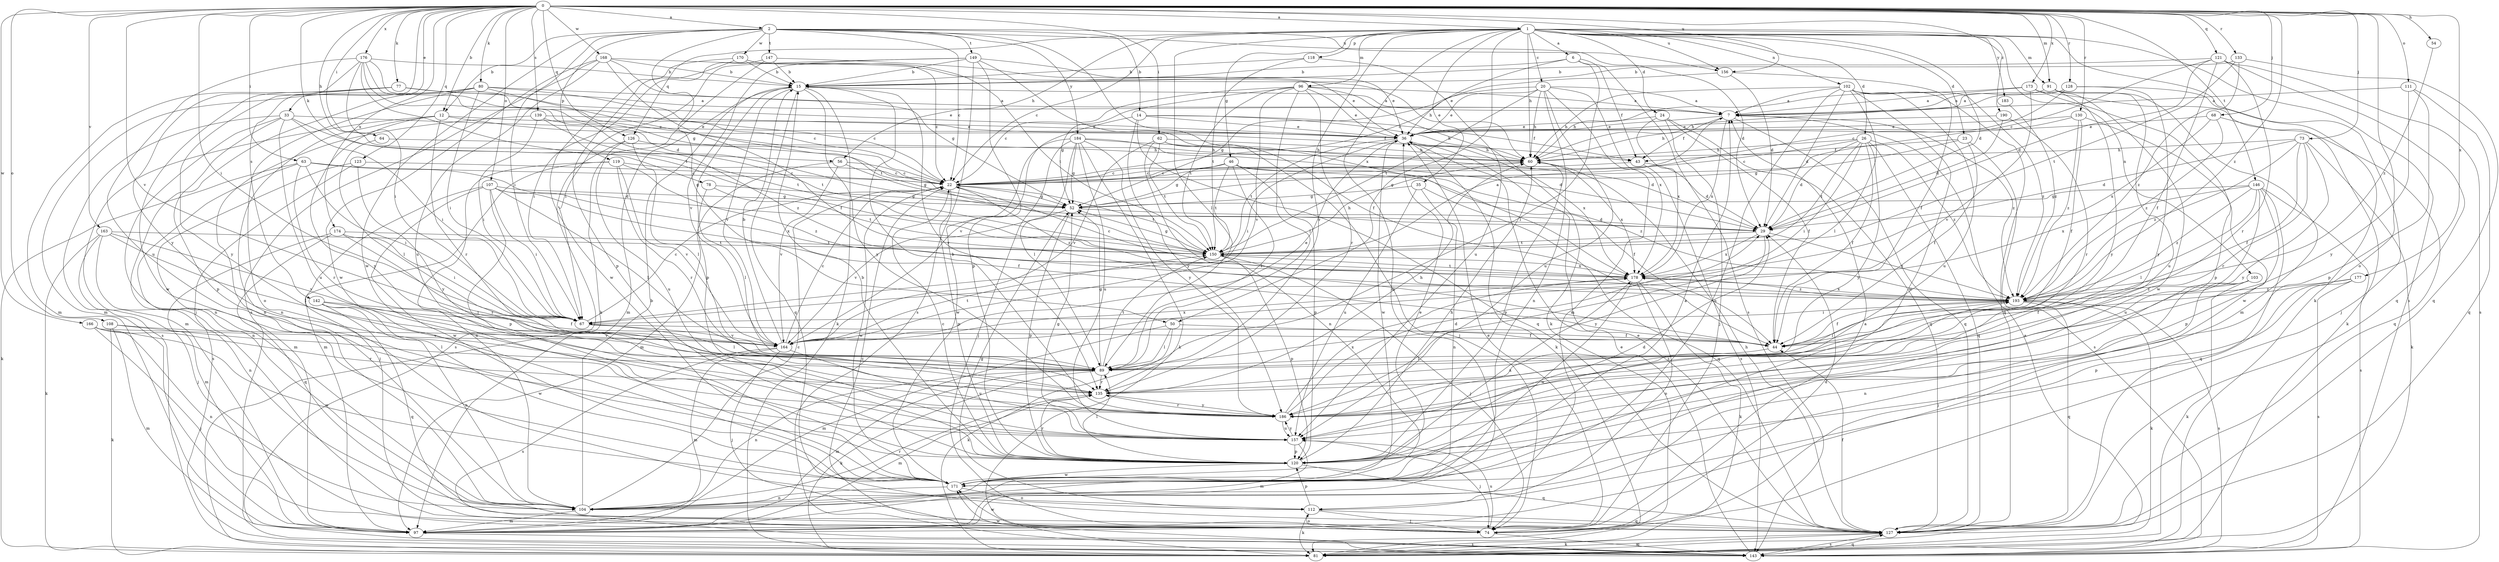 strict digraph  {
0;
1;
2;
6;
7;
12;
14;
15;
20;
22;
23;
24;
26;
29;
33;
35;
36;
43;
44;
46;
50;
52;
54;
56;
60;
62;
63;
64;
67;
68;
73;
74;
77;
78;
80;
81;
89;
91;
96;
97;
102;
103;
104;
107;
108;
111;
112;
118;
119;
120;
121;
123;
126;
127;
128;
130;
133;
135;
139;
142;
143;
146;
147;
149;
150;
156;
157;
163;
164;
166;
168;
170;
171;
173;
174;
176;
177;
178;
183;
184;
186;
190;
193;
0 -> 1  [label=a];
0 -> 2  [label=a];
0 -> 12  [label=b];
0 -> 33  [label=e];
0 -> 54  [label=h];
0 -> 56  [label=h];
0 -> 62  [label=i];
0 -> 63  [label=i];
0 -> 64  [label=i];
0 -> 67  [label=i];
0 -> 68  [label=j];
0 -> 73  [label=j];
0 -> 77  [label=k];
0 -> 78  [label=k];
0 -> 80  [label=k];
0 -> 91  [label=m];
0 -> 107  [label=o];
0 -> 108  [label=o];
0 -> 111  [label=o];
0 -> 112  [label=o];
0 -> 121  [label=q];
0 -> 123  [label=q];
0 -> 126  [label=q];
0 -> 128  [label=r];
0 -> 130  [label=r];
0 -> 133  [label=r];
0 -> 139  [label=s];
0 -> 142  [label=s];
0 -> 146  [label=t];
0 -> 156  [label=u];
0 -> 163  [label=v];
0 -> 164  [label=v];
0 -> 166  [label=w];
0 -> 168  [label=w];
0 -> 173  [label=x];
0 -> 174  [label=x];
0 -> 176  [label=x];
0 -> 177  [label=x];
0 -> 190  [label=z];
0 -> 193  [label=z];
1 -> 6  [label=a];
1 -> 20  [label=c];
1 -> 22  [label=c];
1 -> 23  [label=d];
1 -> 24  [label=d];
1 -> 26  [label=d];
1 -> 29  [label=d];
1 -> 35  [label=e];
1 -> 46  [label=g];
1 -> 50  [label=g];
1 -> 56  [label=h];
1 -> 60  [label=h];
1 -> 81  [label=k];
1 -> 89  [label=l];
1 -> 91  [label=m];
1 -> 96  [label=m];
1 -> 97  [label=m];
1 -> 102  [label=n];
1 -> 103  [label=n];
1 -> 118  [label=p];
1 -> 126  [label=q];
1 -> 135  [label=r];
1 -> 143  [label=s];
1 -> 156  [label=u];
1 -> 183  [label=y];
2 -> 12  [label=b];
2 -> 14  [label=b];
2 -> 22  [label=c];
2 -> 29  [label=d];
2 -> 50  [label=g];
2 -> 67  [label=i];
2 -> 119  [label=p];
2 -> 147  [label=t];
2 -> 149  [label=t];
2 -> 156  [label=u];
2 -> 170  [label=w];
2 -> 171  [label=w];
2 -> 178  [label=x];
2 -> 184  [label=y];
6 -> 15  [label=b];
6 -> 36  [label=e];
6 -> 43  [label=f];
6 -> 89  [label=l];
6 -> 143  [label=s];
7 -> 36  [label=e];
7 -> 43  [label=f];
7 -> 127  [label=q];
7 -> 178  [label=x];
7 -> 193  [label=z];
12 -> 36  [label=e];
12 -> 43  [label=f];
12 -> 97  [label=m];
12 -> 104  [label=n];
12 -> 135  [label=r];
12 -> 186  [label=y];
14 -> 36  [label=e];
14 -> 43  [label=f];
14 -> 60  [label=h];
14 -> 127  [label=q];
14 -> 164  [label=v];
14 -> 186  [label=y];
15 -> 7  [label=a];
15 -> 81  [label=k];
15 -> 97  [label=m];
15 -> 120  [label=p];
15 -> 127  [label=q];
15 -> 135  [label=r];
15 -> 164  [label=v];
15 -> 186  [label=y];
20 -> 7  [label=a];
20 -> 36  [label=e];
20 -> 52  [label=g];
20 -> 60  [label=h];
20 -> 97  [label=m];
20 -> 104  [label=n];
20 -> 150  [label=t];
20 -> 157  [label=u];
20 -> 178  [label=x];
22 -> 52  [label=g];
22 -> 120  [label=p];
22 -> 150  [label=t];
22 -> 171  [label=w];
22 -> 193  [label=z];
23 -> 43  [label=f];
23 -> 44  [label=f];
23 -> 52  [label=g];
23 -> 143  [label=s];
24 -> 36  [label=e];
24 -> 44  [label=f];
24 -> 74  [label=j];
24 -> 127  [label=q];
24 -> 178  [label=x];
26 -> 22  [label=c];
26 -> 29  [label=d];
26 -> 44  [label=f];
26 -> 60  [label=h];
26 -> 67  [label=i];
26 -> 127  [label=q];
26 -> 150  [label=t];
26 -> 186  [label=y];
26 -> 193  [label=z];
29 -> 150  [label=t];
29 -> 178  [label=x];
29 -> 186  [label=y];
29 -> 193  [label=z];
33 -> 36  [label=e];
33 -> 67  [label=i];
33 -> 104  [label=n];
33 -> 120  [label=p];
33 -> 143  [label=s];
33 -> 150  [label=t];
33 -> 157  [label=u];
35 -> 52  [label=g];
35 -> 104  [label=n];
35 -> 127  [label=q];
35 -> 157  [label=u];
36 -> 60  [label=h];
36 -> 67  [label=i];
36 -> 81  [label=k];
36 -> 150  [label=t];
36 -> 171  [label=w];
36 -> 178  [label=x];
43 -> 22  [label=c];
43 -> 29  [label=d];
43 -> 143  [label=s];
44 -> 89  [label=l];
46 -> 22  [label=c];
46 -> 44  [label=f];
46 -> 52  [label=g];
46 -> 89  [label=l];
46 -> 120  [label=p];
46 -> 150  [label=t];
46 -> 193  [label=z];
50 -> 44  [label=f];
50 -> 81  [label=k];
50 -> 89  [label=l];
50 -> 97  [label=m];
52 -> 29  [label=d];
52 -> 120  [label=p];
52 -> 164  [label=v];
54 -> 193  [label=z];
56 -> 22  [label=c];
56 -> 52  [label=g];
56 -> 97  [label=m];
56 -> 164  [label=v];
60 -> 22  [label=c];
60 -> 120  [label=p];
60 -> 178  [label=x];
62 -> 29  [label=d];
62 -> 60  [label=h];
62 -> 74  [label=j];
62 -> 104  [label=n];
62 -> 150  [label=t];
62 -> 164  [label=v];
63 -> 22  [label=c];
63 -> 29  [label=d];
63 -> 67  [label=i];
63 -> 81  [label=k];
63 -> 104  [label=n];
63 -> 135  [label=r];
64 -> 60  [label=h];
64 -> 89  [label=l];
67 -> 22  [label=c];
67 -> 44  [label=f];
67 -> 89  [label=l];
67 -> 164  [label=v];
68 -> 36  [label=e];
68 -> 127  [label=q];
68 -> 178  [label=x];
68 -> 193  [label=z];
73 -> 29  [label=d];
73 -> 44  [label=f];
73 -> 60  [label=h];
73 -> 81  [label=k];
73 -> 135  [label=r];
73 -> 186  [label=y];
73 -> 193  [label=z];
74 -> 7  [label=a];
74 -> 22  [label=c];
74 -> 29  [label=d];
74 -> 36  [label=e];
74 -> 112  [label=o];
74 -> 143  [label=s];
74 -> 157  [label=u];
74 -> 171  [label=w];
77 -> 7  [label=a];
77 -> 22  [label=c];
77 -> 36  [label=e];
77 -> 97  [label=m];
77 -> 171  [label=w];
77 -> 186  [label=y];
78 -> 52  [label=g];
78 -> 89  [label=l];
78 -> 150  [label=t];
80 -> 7  [label=a];
80 -> 22  [label=c];
80 -> 67  [label=i];
80 -> 74  [label=j];
80 -> 97  [label=m];
80 -> 112  [label=o];
80 -> 150  [label=t];
81 -> 7  [label=a];
81 -> 127  [label=q];
89 -> 52  [label=g];
89 -> 81  [label=k];
89 -> 97  [label=m];
89 -> 104  [label=n];
89 -> 135  [label=r];
89 -> 150  [label=t];
91 -> 7  [label=a];
91 -> 97  [label=m];
91 -> 157  [label=u];
91 -> 171  [label=w];
91 -> 186  [label=y];
96 -> 7  [label=a];
96 -> 22  [label=c];
96 -> 36  [label=e];
96 -> 52  [label=g];
96 -> 81  [label=k];
96 -> 89  [label=l];
96 -> 135  [label=r];
96 -> 150  [label=t];
96 -> 164  [label=v];
97 -> 143  [label=s];
102 -> 7  [label=a];
102 -> 29  [label=d];
102 -> 60  [label=h];
102 -> 89  [label=l];
102 -> 104  [label=n];
102 -> 127  [label=q];
102 -> 157  [label=u];
102 -> 171  [label=w];
102 -> 193  [label=z];
103 -> 74  [label=j];
103 -> 81  [label=k];
103 -> 104  [label=n];
103 -> 193  [label=z];
104 -> 15  [label=b];
104 -> 22  [label=c];
104 -> 97  [label=m];
104 -> 135  [label=r];
107 -> 44  [label=f];
107 -> 52  [label=g];
107 -> 67  [label=i];
107 -> 74  [label=j];
107 -> 89  [label=l];
107 -> 120  [label=p];
107 -> 171  [label=w];
107 -> 178  [label=x];
108 -> 81  [label=k];
108 -> 89  [label=l];
108 -> 97  [label=m];
108 -> 164  [label=v];
111 -> 7  [label=a];
111 -> 120  [label=p];
111 -> 127  [label=q];
111 -> 186  [label=y];
112 -> 52  [label=g];
112 -> 74  [label=j];
112 -> 81  [label=k];
112 -> 120  [label=p];
112 -> 127  [label=q];
118 -> 15  [label=b];
118 -> 150  [label=t];
118 -> 157  [label=u];
119 -> 22  [label=c];
119 -> 97  [label=m];
119 -> 104  [label=n];
119 -> 135  [label=r];
119 -> 164  [label=v];
119 -> 193  [label=z];
120 -> 15  [label=b];
120 -> 22  [label=c];
120 -> 29  [label=d];
120 -> 60  [label=h];
120 -> 89  [label=l];
120 -> 127  [label=q];
120 -> 135  [label=r];
120 -> 171  [label=w];
120 -> 178  [label=x];
121 -> 15  [label=b];
121 -> 22  [label=c];
121 -> 29  [label=d];
121 -> 44  [label=f];
121 -> 127  [label=q];
121 -> 135  [label=r];
121 -> 143  [label=s];
123 -> 22  [label=c];
123 -> 97  [label=m];
123 -> 143  [label=s];
123 -> 186  [label=y];
126 -> 60  [label=h];
126 -> 89  [label=l];
126 -> 143  [label=s];
126 -> 157  [label=u];
127 -> 36  [label=e];
127 -> 44  [label=f];
127 -> 60  [label=h];
127 -> 81  [label=k];
127 -> 143  [label=s];
128 -> 7  [label=a];
128 -> 22  [label=c];
128 -> 60  [label=h];
128 -> 74  [label=j];
128 -> 186  [label=y];
130 -> 36  [label=e];
130 -> 44  [label=f];
130 -> 60  [label=h];
130 -> 171  [label=w];
130 -> 193  [label=z];
133 -> 15  [label=b];
133 -> 127  [label=q];
133 -> 150  [label=t];
133 -> 193  [label=z];
135 -> 60  [label=h];
135 -> 97  [label=m];
135 -> 186  [label=y];
139 -> 36  [label=e];
139 -> 67  [label=i];
139 -> 104  [label=n];
139 -> 150  [label=t];
139 -> 193  [label=z];
142 -> 44  [label=f];
142 -> 67  [label=i];
142 -> 104  [label=n];
142 -> 127  [label=q];
142 -> 171  [label=w];
143 -> 36  [label=e];
143 -> 127  [label=q];
143 -> 171  [label=w];
146 -> 52  [label=g];
146 -> 89  [label=l];
146 -> 120  [label=p];
146 -> 127  [label=q];
146 -> 143  [label=s];
146 -> 157  [label=u];
146 -> 178  [label=x];
146 -> 193  [label=z];
147 -> 15  [label=b];
147 -> 36  [label=e];
147 -> 67  [label=i];
147 -> 81  [label=k];
149 -> 15  [label=b];
149 -> 36  [label=e];
149 -> 44  [label=f];
149 -> 67  [label=i];
149 -> 120  [label=p];
149 -> 143  [label=s];
149 -> 164  [label=v];
150 -> 7  [label=a];
150 -> 52  [label=g];
150 -> 60  [label=h];
150 -> 74  [label=j];
150 -> 120  [label=p];
150 -> 178  [label=x];
156 -> 22  [label=c];
156 -> 29  [label=d];
156 -> 44  [label=f];
157 -> 52  [label=g];
157 -> 74  [label=j];
157 -> 97  [label=m];
157 -> 120  [label=p];
157 -> 186  [label=y];
163 -> 74  [label=j];
163 -> 81  [label=k];
163 -> 89  [label=l];
163 -> 104  [label=n];
163 -> 150  [label=t];
163 -> 164  [label=v];
164 -> 15  [label=b];
164 -> 22  [label=c];
164 -> 36  [label=e];
164 -> 74  [label=j];
164 -> 97  [label=m];
164 -> 143  [label=s];
164 -> 150  [label=t];
164 -> 157  [label=u];
164 -> 178  [label=x];
166 -> 74  [label=j];
166 -> 104  [label=n];
166 -> 135  [label=r];
166 -> 164  [label=v];
166 -> 171  [label=w];
168 -> 15  [label=b];
168 -> 44  [label=f];
168 -> 52  [label=g];
168 -> 60  [label=h];
168 -> 143  [label=s];
168 -> 157  [label=u];
168 -> 171  [label=w];
170 -> 15  [label=b];
170 -> 22  [label=c];
170 -> 120  [label=p];
170 -> 150  [label=t];
170 -> 171  [label=w];
171 -> 7  [label=a];
171 -> 36  [label=e];
171 -> 104  [label=n];
171 -> 112  [label=o];
173 -> 7  [label=a];
173 -> 60  [label=h];
173 -> 81  [label=k];
173 -> 120  [label=p];
173 -> 164  [label=v];
174 -> 67  [label=i];
174 -> 97  [label=m];
174 -> 127  [label=q];
174 -> 135  [label=r];
174 -> 150  [label=t];
176 -> 15  [label=b];
176 -> 22  [label=c];
176 -> 29  [label=d];
176 -> 52  [label=g];
176 -> 67  [label=i];
176 -> 150  [label=t];
176 -> 157  [label=u];
176 -> 186  [label=y];
177 -> 44  [label=f];
177 -> 120  [label=p];
177 -> 143  [label=s];
177 -> 193  [label=z];
178 -> 22  [label=c];
178 -> 81  [label=k];
178 -> 112  [label=o];
178 -> 150  [label=t];
178 -> 171  [label=w];
178 -> 193  [label=z];
183 -> 193  [label=z];
184 -> 29  [label=d];
184 -> 52  [label=g];
184 -> 60  [label=h];
184 -> 74  [label=j];
184 -> 81  [label=k];
184 -> 89  [label=l];
184 -> 157  [label=u];
184 -> 171  [label=w];
184 -> 186  [label=y];
186 -> 15  [label=b];
186 -> 29  [label=d];
186 -> 135  [label=r];
186 -> 157  [label=u];
186 -> 178  [label=x];
186 -> 193  [label=z];
190 -> 29  [label=d];
190 -> 36  [label=e];
190 -> 135  [label=r];
193 -> 44  [label=f];
193 -> 67  [label=i];
193 -> 81  [label=k];
193 -> 89  [label=l];
193 -> 127  [label=q];
193 -> 143  [label=s];
193 -> 178  [label=x];
}
